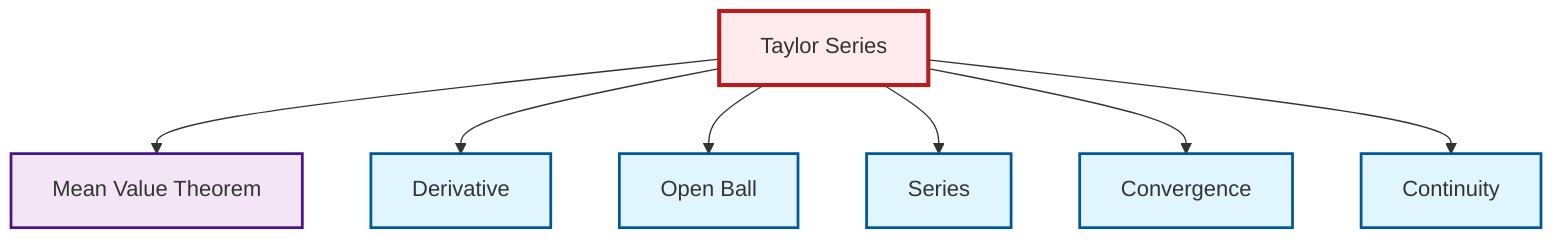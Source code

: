graph TD
    classDef definition fill:#e1f5fe,stroke:#01579b,stroke-width:2px
    classDef theorem fill:#f3e5f5,stroke:#4a148c,stroke-width:2px
    classDef axiom fill:#fff3e0,stroke:#e65100,stroke-width:2px
    classDef example fill:#e8f5e9,stroke:#1b5e20,stroke-width:2px
    classDef current fill:#ffebee,stroke:#b71c1c,stroke-width:3px
    def-open-ball["Open Ball"]:::definition
    def-derivative["Derivative"]:::definition
    thm-mean-value["Mean Value Theorem"]:::theorem
    def-series["Series"]:::definition
    def-convergence["Convergence"]:::definition
    def-continuity["Continuity"]:::definition
    thm-taylor-series["Taylor Series"]:::theorem
    thm-taylor-series --> thm-mean-value
    thm-taylor-series --> def-derivative
    thm-taylor-series --> def-open-ball
    thm-taylor-series --> def-series
    thm-taylor-series --> def-convergence
    thm-taylor-series --> def-continuity
    class thm-taylor-series current
